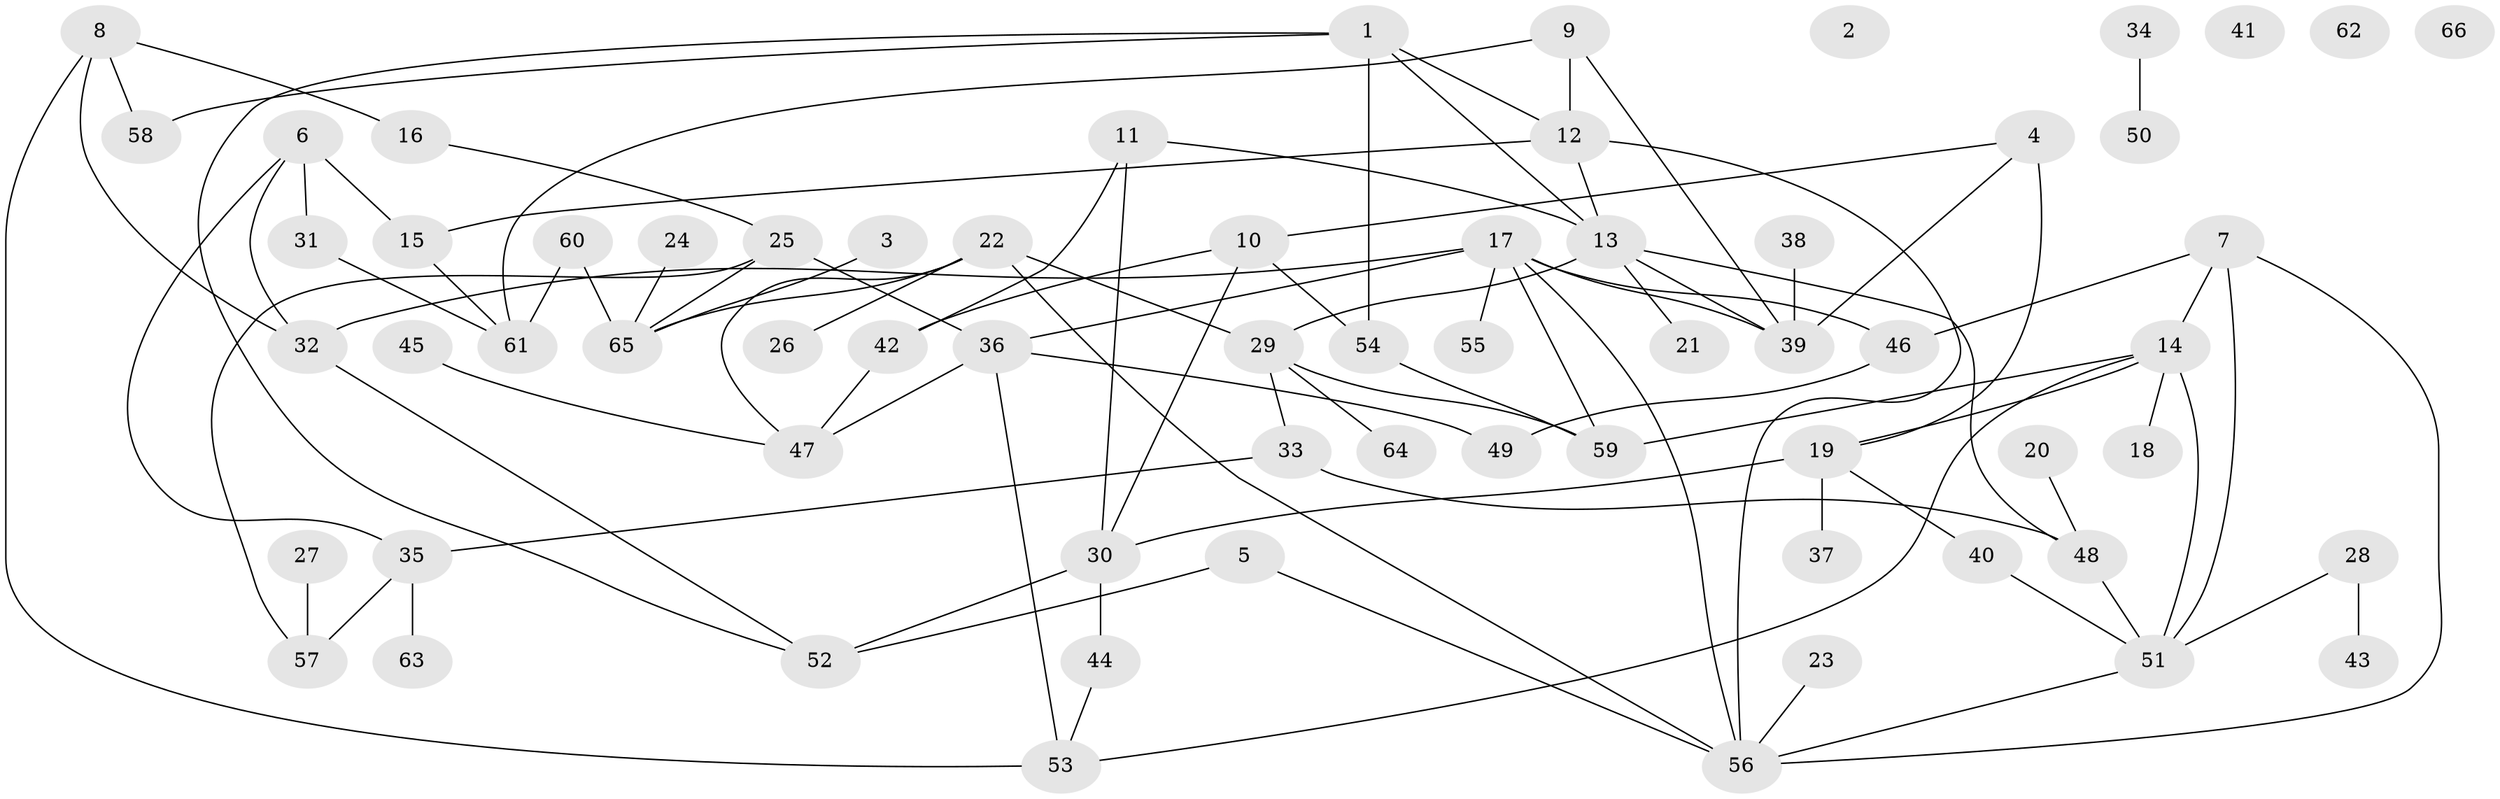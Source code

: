 // coarse degree distribution, {7: 0.10638297872340426, 0: 0.10638297872340426, 1: 0.2765957446808511, 4: 0.19148936170212766, 2: 0.0851063829787234, 5: 0.1702127659574468, 3: 0.0425531914893617, 6: 0.02127659574468085}
// Generated by graph-tools (version 1.1) at 2025/23/03/03/25 07:23:27]
// undirected, 66 vertices, 96 edges
graph export_dot {
graph [start="1"]
  node [color=gray90,style=filled];
  1;
  2;
  3;
  4;
  5;
  6;
  7;
  8;
  9;
  10;
  11;
  12;
  13;
  14;
  15;
  16;
  17;
  18;
  19;
  20;
  21;
  22;
  23;
  24;
  25;
  26;
  27;
  28;
  29;
  30;
  31;
  32;
  33;
  34;
  35;
  36;
  37;
  38;
  39;
  40;
  41;
  42;
  43;
  44;
  45;
  46;
  47;
  48;
  49;
  50;
  51;
  52;
  53;
  54;
  55;
  56;
  57;
  58;
  59;
  60;
  61;
  62;
  63;
  64;
  65;
  66;
  1 -- 12;
  1 -- 13;
  1 -- 52;
  1 -- 54;
  1 -- 58;
  3 -- 65;
  4 -- 10;
  4 -- 19;
  4 -- 39;
  5 -- 52;
  5 -- 56;
  6 -- 15;
  6 -- 31;
  6 -- 32;
  6 -- 35;
  7 -- 14;
  7 -- 46;
  7 -- 51;
  7 -- 56;
  8 -- 16;
  8 -- 32;
  8 -- 53;
  8 -- 58;
  9 -- 12;
  9 -- 39;
  9 -- 61;
  10 -- 30;
  10 -- 42;
  10 -- 54;
  11 -- 13;
  11 -- 30;
  11 -- 42;
  12 -- 13;
  12 -- 15;
  12 -- 56;
  13 -- 21;
  13 -- 29;
  13 -- 39;
  13 -- 48;
  14 -- 18;
  14 -- 19;
  14 -- 51;
  14 -- 53;
  14 -- 59;
  15 -- 61;
  16 -- 25;
  17 -- 32;
  17 -- 36;
  17 -- 39;
  17 -- 46;
  17 -- 55;
  17 -- 56;
  17 -- 59;
  19 -- 30;
  19 -- 37;
  19 -- 40;
  20 -- 48;
  22 -- 26;
  22 -- 29;
  22 -- 47;
  22 -- 56;
  22 -- 65;
  23 -- 56;
  24 -- 65;
  25 -- 36;
  25 -- 57;
  25 -- 65;
  27 -- 57;
  28 -- 43;
  28 -- 51;
  29 -- 33;
  29 -- 59;
  29 -- 64;
  30 -- 44;
  30 -- 52;
  31 -- 61;
  32 -- 52;
  33 -- 35;
  33 -- 48;
  34 -- 50;
  35 -- 57;
  35 -- 63;
  36 -- 47;
  36 -- 49;
  36 -- 53;
  38 -- 39;
  40 -- 51;
  42 -- 47;
  44 -- 53;
  45 -- 47;
  46 -- 49;
  48 -- 51;
  51 -- 56;
  54 -- 59;
  60 -- 61;
  60 -- 65;
}
